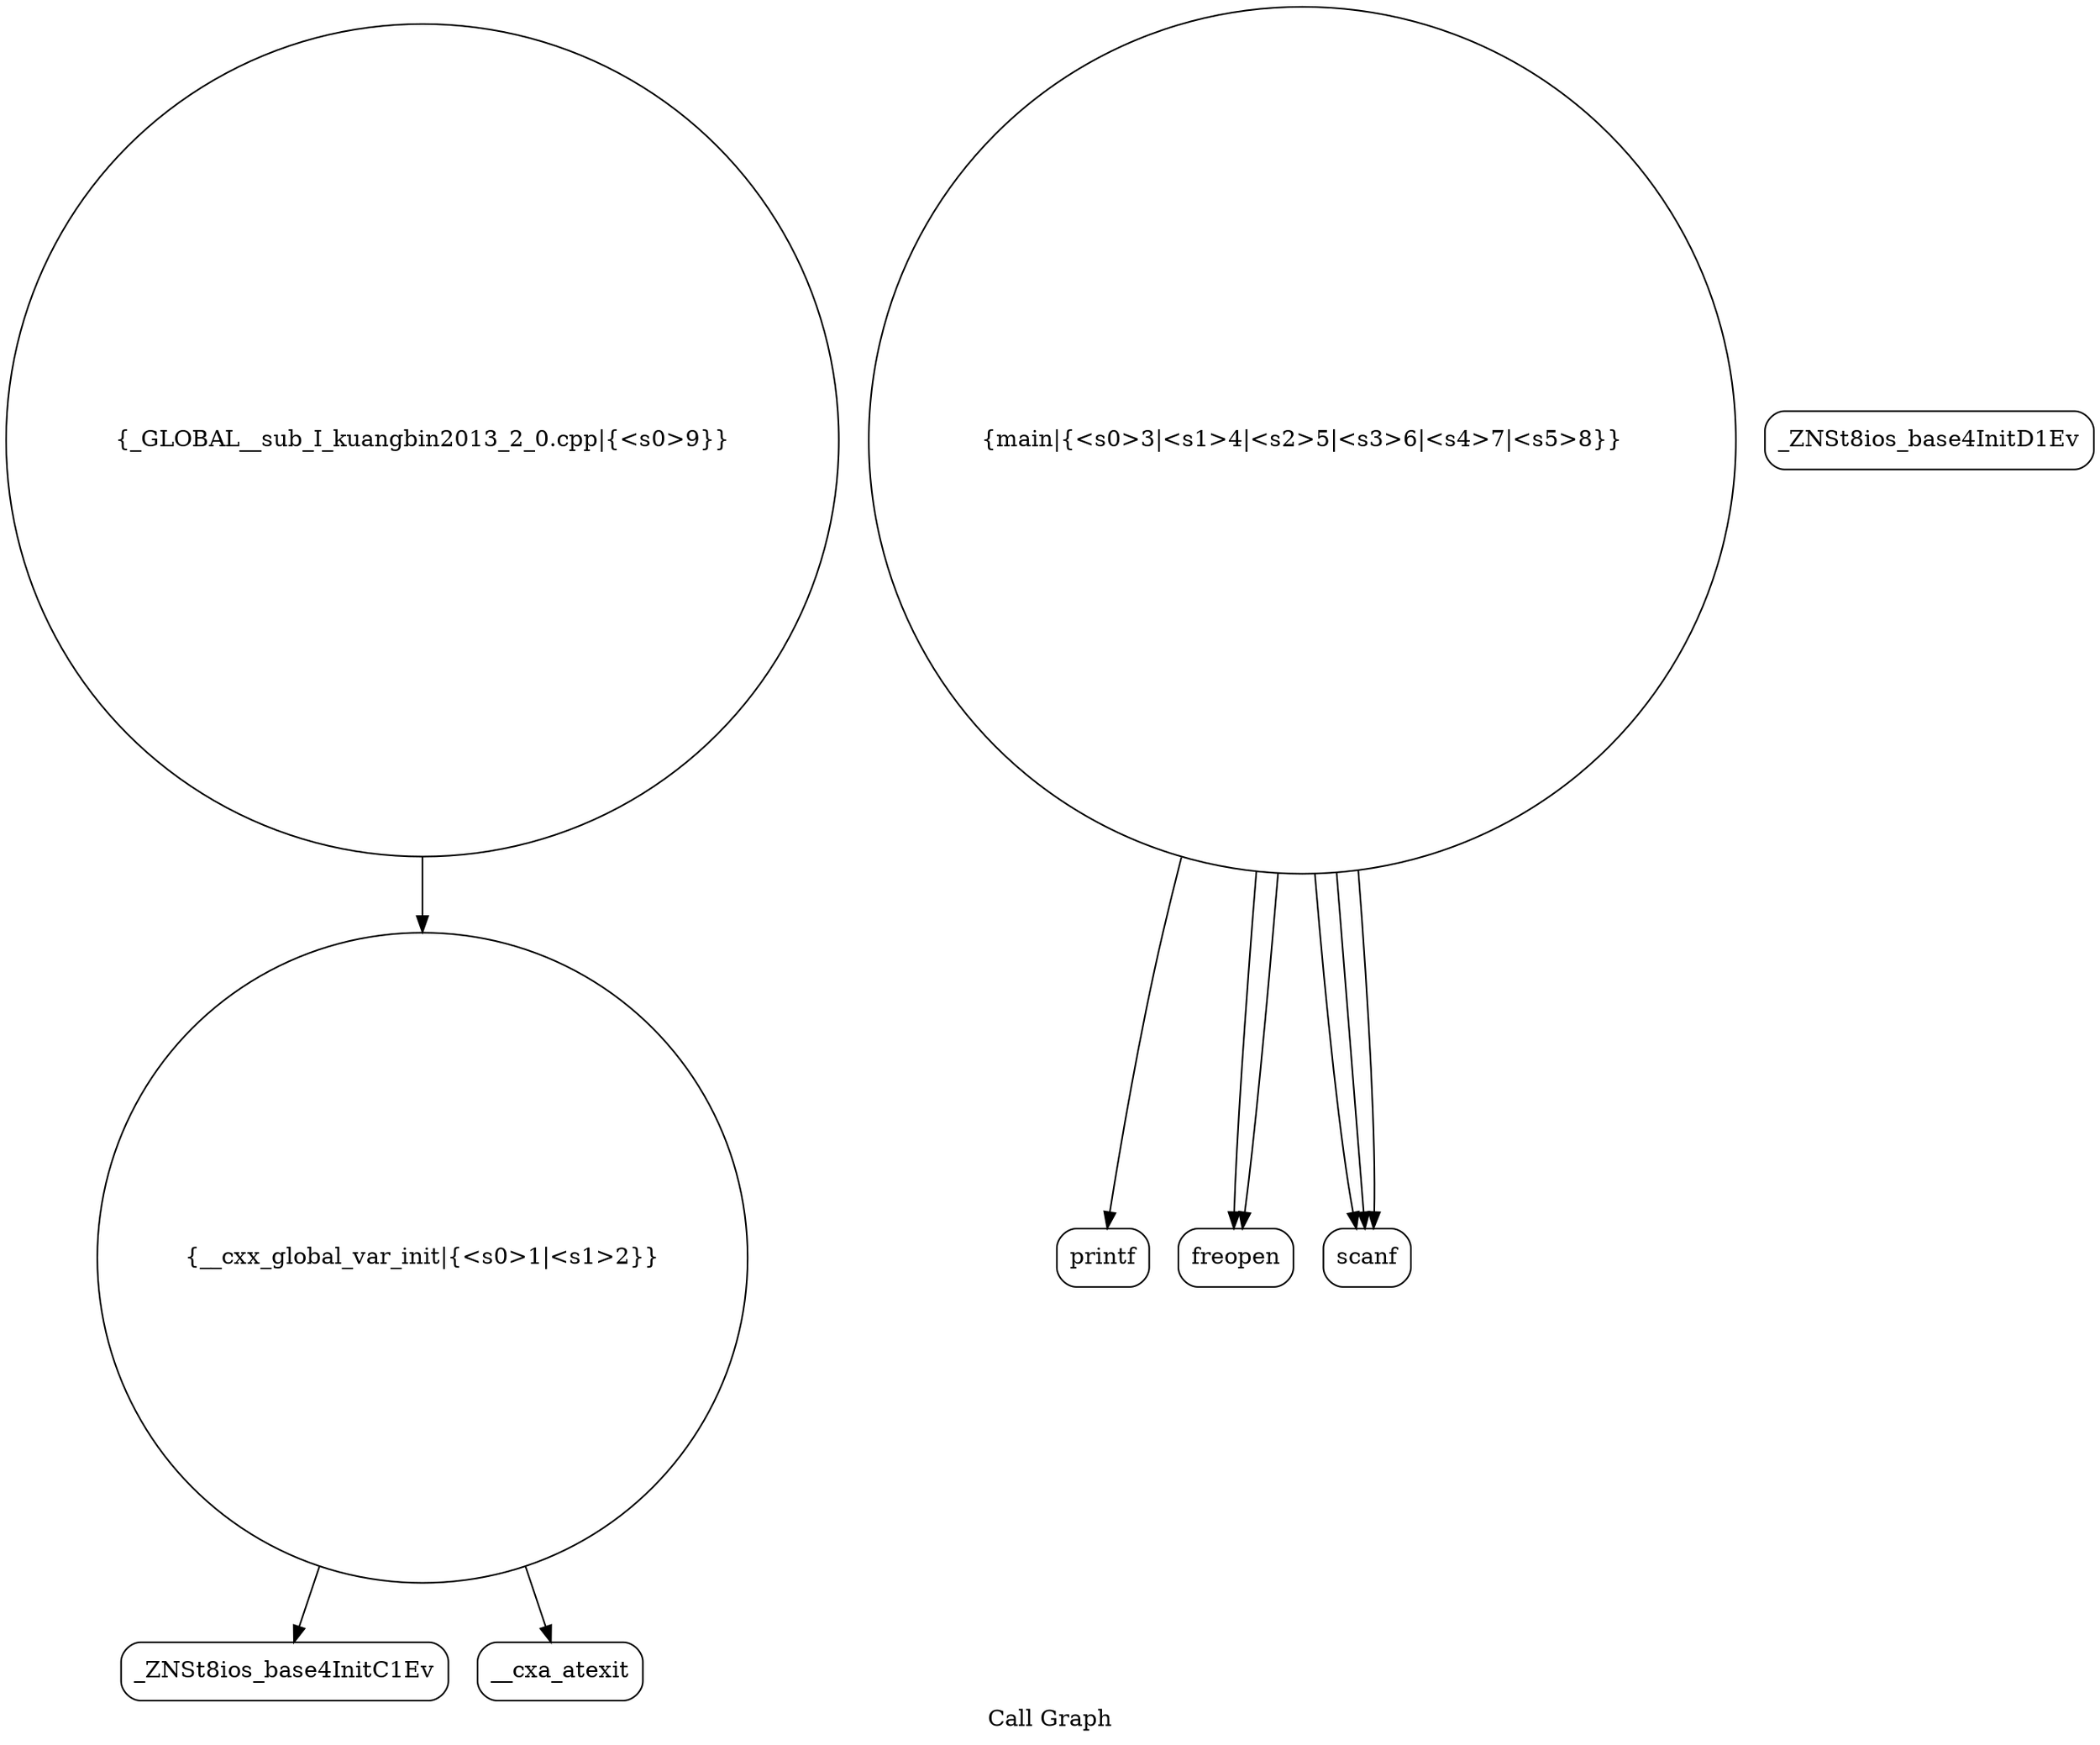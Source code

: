 digraph "Call Graph" {
	label="Call Graph";

	Node0x564c129e4c70 [shape=record,shape=circle,label="{__cxx_global_var_init|{<s0>1|<s1>2}}"];
	Node0x564c129e4c70:s0 -> Node0x564c129e5100[color=black];
	Node0x564c129e4c70:s1 -> Node0x564c129e5200[color=black];
	Node0x564c129e5400 [shape=record,shape=Mrecord,label="{printf}"];
	Node0x564c129e5180 [shape=record,shape=Mrecord,label="{_ZNSt8ios_base4InitD1Ev}"];
	Node0x564c129e5280 [shape=record,shape=circle,label="{main|{<s0>3|<s1>4|<s2>5|<s3>6|<s4>7|<s5>8}}"];
	Node0x564c129e5280:s0 -> Node0x564c129e5300[color=black];
	Node0x564c129e5280:s1 -> Node0x564c129e5300[color=black];
	Node0x564c129e5280:s2 -> Node0x564c129e5380[color=black];
	Node0x564c129e5280:s3 -> Node0x564c129e5380[color=black];
	Node0x564c129e5280:s4 -> Node0x564c129e5380[color=black];
	Node0x564c129e5280:s5 -> Node0x564c129e5400[color=black];
	Node0x564c129e5380 [shape=record,shape=Mrecord,label="{scanf}"];
	Node0x564c129e5100 [shape=record,shape=Mrecord,label="{_ZNSt8ios_base4InitC1Ev}"];
	Node0x564c129e5480 [shape=record,shape=circle,label="{_GLOBAL__sub_I_kuangbin2013_2_0.cpp|{<s0>9}}"];
	Node0x564c129e5480:s0 -> Node0x564c129e4c70[color=black];
	Node0x564c129e5200 [shape=record,shape=Mrecord,label="{__cxa_atexit}"];
	Node0x564c129e5300 [shape=record,shape=Mrecord,label="{freopen}"];
}
